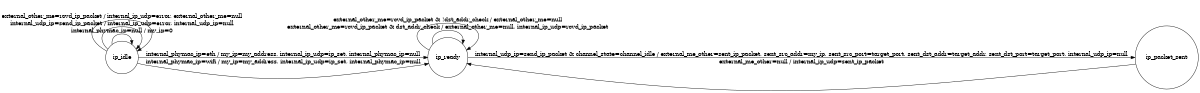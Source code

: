 digraph IP{
rankdir = LR;
size = "8,5"
node [shape = circle, label="ip_idle"] ip_idle;
node [shape = circle, label="ip_ready"] ip_ready;
node [shape = circle, label="ip_packet_sent"] ip_packet_sent;

//initial_state: ip_idle
//state variables: internal_ip_udp{ip_set, sent_ip_packet, rcvd_ip_packet, error, null}<null>; external_other_me{rcvd_ip_packet, null}<null>; external_me_other{sent_ip_packet, null}<null>;
//number variables: sent_src_addr{0, 5}<0, my_ip>; sent_dst_addr{0, 5}<0, target_addr>; sent_src_port{0, 5}<0, target_port>; sent_dst_port{0, 5}<0, target_port>; rcvd_src_addr{0, 5}<0, ue_to_other_src_addr, epdg_to_other_src_addr, dns_to_other_src_addr>; rcvd_dst_addr{0, 5}<0, ue_to_other_dst_addr, epdg_to_other_dst_addr, dns_to_other_dst_addr>; rcvd_src_port{0, 5}<0, ue_to_other_src_port, epdg_to_other_src_port, dns_to_other_src_port>; rcvd_dst_port{0, 5}<0, ue_to_other_dst_port, epdg_to_other_dst_port, dns_to_other_dst_port>;
//define: dst_addr_check := (my_ip>0 & rcvd_dst_addr>0 & rcvd_dst_addr=my_ip);

ip_idle -> ip_idle [label = "internal_phymac_ip=null / my_ip=0"]
ip_idle -> ip_idle [label = "internal_udp_ip=send_ip_packet / internal_ip_udp=error, internal_udp_ip=null"]
ip_idle -> ip_idle [label = "external_other_me=rcvd_ip_packet / internal_ip_udp=error, external_other_me=null"]
ip_idle -> ip_ready [label = "internal_phymac_ip=eth / my_ip=my_address, internal_ip_udp=ip_set, internal_phymac_ip=null"]
ip_idle -> ip_ready [label = "internal_phymac_ip=wifi / my_ip=my_address, internal_ip_udp=ip_set, internal_phymac_ip=null"]

ip_ready -> ip_packet_sent [label = "internal_udp_ip=send_ip_packet & channel_state=channel_idle / external_me_other=sent_ip_packet, sent_src_addr=my_ip, sent_src_port=target_port, sent_dst_addr=target_addr, sent_dst_port=target_port, internal_udp_ip=null"]

ip_packet_sent -> ip_ready [label = "external_me_other=null / internal_ip_udp=sent_ip_packet"]

ip_ready -> ip_ready [label= "external_other_me=rcvd_ip_packet & dst_addr_check / external_other_me=null, internal_ip_udp=rcvd_ip_packet"]
ip_ready -> ip_ready [label= "external_other_me=rcvd_ip_packet & !dst_addr_check / external_other_me=null"]
}
